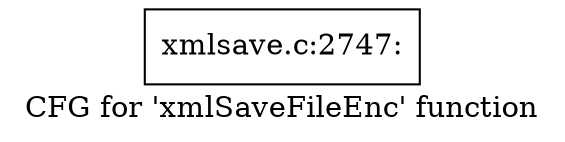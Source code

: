 digraph "CFG for 'xmlSaveFileEnc' function" {
	label="CFG for 'xmlSaveFileEnc' function";

	Node0x579cf00 [shape=record,label="{xmlsave.c:2747:}"];
}
